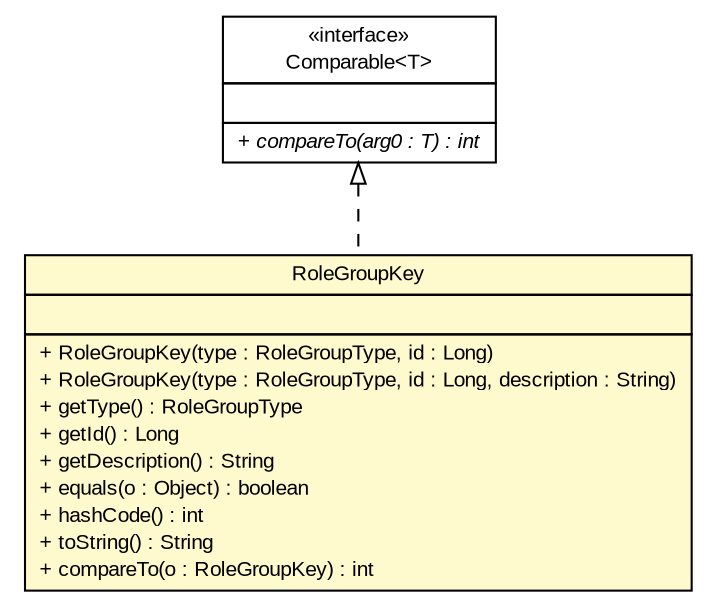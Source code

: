 #!/usr/local/bin/dot
#
# Class diagram 
# Generated by UMLGraph version R5_6 (http://www.umlgraph.org/)
#

digraph G {
	edge [fontname="arial",fontsize=10,labelfontname="arial",labelfontsize=10];
	node [fontname="arial",fontsize=10,shape=plaintext];
	nodesep=0.25;
	ranksep=0.5;
	// br.gov.to.sefaz.seg.business.authentication.domain.RoleGroupKey
	c33397 [label=<<table title="br.gov.to.sefaz.seg.business.authentication.domain.RoleGroupKey" border="0" cellborder="1" cellspacing="0" cellpadding="2" port="p" bgcolor="lemonChiffon" href="./RoleGroupKey.html">
		<tr><td><table border="0" cellspacing="0" cellpadding="1">
<tr><td align="center" balign="center"> RoleGroupKey </td></tr>
		</table></td></tr>
		<tr><td><table border="0" cellspacing="0" cellpadding="1">
<tr><td align="left" balign="left">  </td></tr>
		</table></td></tr>
		<tr><td><table border="0" cellspacing="0" cellpadding="1">
<tr><td align="left" balign="left"> + RoleGroupKey(type : RoleGroupType, id : Long) </td></tr>
<tr><td align="left" balign="left"> + RoleGroupKey(type : RoleGroupType, id : Long, description : String) </td></tr>
<tr><td align="left" balign="left"> + getType() : RoleGroupType </td></tr>
<tr><td align="left" balign="left"> + getId() : Long </td></tr>
<tr><td align="left" balign="left"> + getDescription() : String </td></tr>
<tr><td align="left" balign="left"> + equals(o : Object) : boolean </td></tr>
<tr><td align="left" balign="left"> + hashCode() : int </td></tr>
<tr><td align="left" balign="left"> + toString() : String </td></tr>
<tr><td align="left" balign="left"> + compareTo(o : RoleGroupKey) : int </td></tr>
		</table></td></tr>
		</table>>, URL="./RoleGroupKey.html", fontname="arial", fontcolor="black", fontsize=10.0];
	//br.gov.to.sefaz.seg.business.authentication.domain.RoleGroupKey implements java.lang.Comparable<T>
	c33601:p -> c33397:p [dir=back,arrowtail=empty,style=dashed];
	// java.lang.Comparable<T>
	c33601 [label=<<table title="java.lang.Comparable" border="0" cellborder="1" cellspacing="0" cellpadding="2" port="p" href="http://java.sun.com/j2se/1.4.2/docs/api/java/lang/Comparable.html">
		<tr><td><table border="0" cellspacing="0" cellpadding="1">
<tr><td align="center" balign="center"> &#171;interface&#187; </td></tr>
<tr><td align="center" balign="center"> Comparable&lt;T&gt; </td></tr>
		</table></td></tr>
		<tr><td><table border="0" cellspacing="0" cellpadding="1">
<tr><td align="left" balign="left">  </td></tr>
		</table></td></tr>
		<tr><td><table border="0" cellspacing="0" cellpadding="1">
<tr><td align="left" balign="left"><font face="arial italic" point-size="10.0"> + compareTo(arg0 : T) : int </font></td></tr>
		</table></td></tr>
		</table>>, URL="http://java.sun.com/j2se/1.4.2/docs/api/java/lang/Comparable.html", fontname="arial", fontcolor="black", fontsize=10.0];
}

